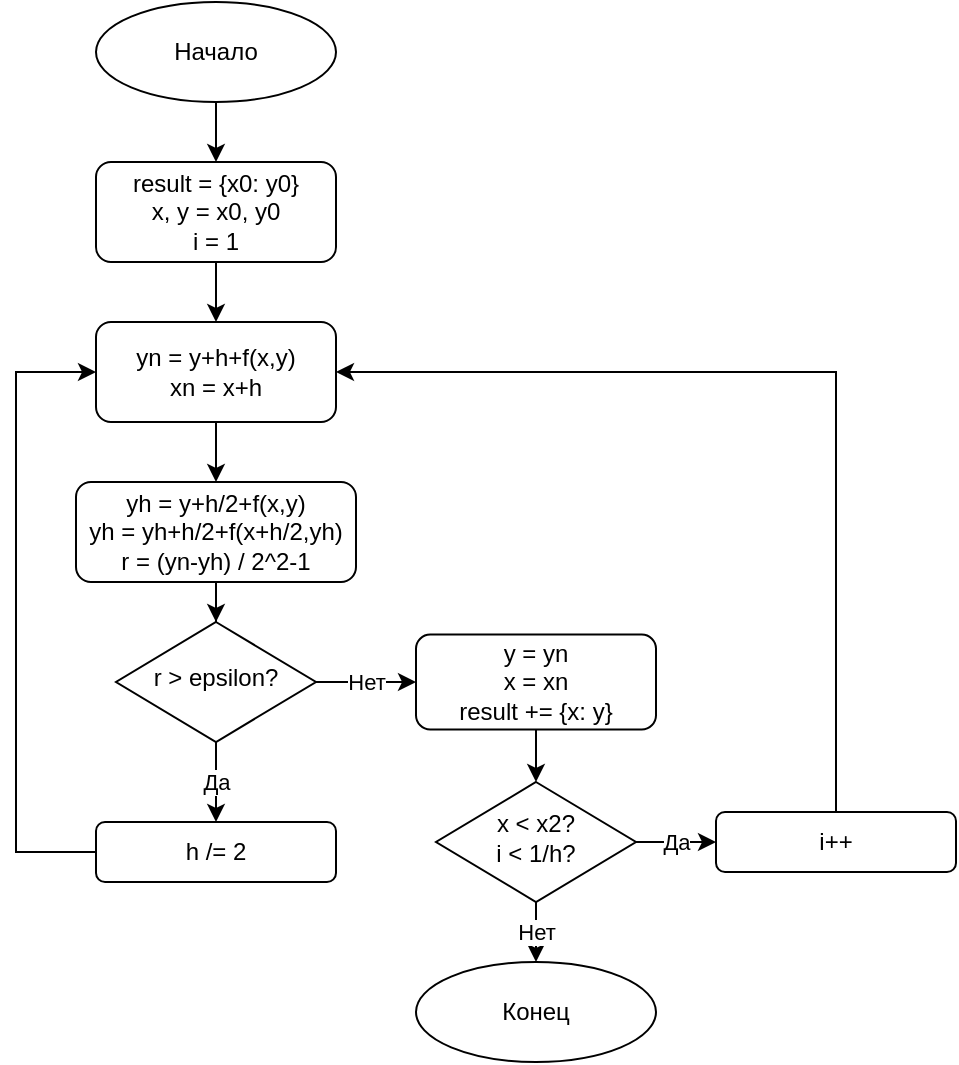 <mxfile version="24.4.0" type="device">
  <diagram id="C5RBs43oDa-KdzZeNtuy" name="Page-1">
    <mxGraphModel dx="1098" dy="820" grid="1" gridSize="10" guides="1" tooltips="1" connect="1" arrows="1" fold="1" page="1" pageScale="1" pageWidth="827" pageHeight="1169" math="0" shadow="0">
      <root>
        <mxCell id="WIyWlLk6GJQsqaUBKTNV-0" />
        <mxCell id="WIyWlLk6GJQsqaUBKTNV-1" parent="WIyWlLk6GJQsqaUBKTNV-0" />
        <mxCell id="n4vD3fFOSPQbCt1qds4k-6" style="edgeStyle=orthogonalEdgeStyle;rounded=0;orthogonalLoop=1;jettySize=auto;html=1;entryX=0.5;entryY=0;entryDx=0;entryDy=0;" edge="1" parent="WIyWlLk6GJQsqaUBKTNV-1" source="WIyWlLk6GJQsqaUBKTNV-3" target="n4vD3fFOSPQbCt1qds4k-1">
          <mxGeometry relative="1" as="geometry" />
        </mxCell>
        <mxCell id="WIyWlLk6GJQsqaUBKTNV-3" value="result = {x0: y0}&lt;div&gt;x, y = x0, y0&lt;/div&gt;&lt;div&gt;i = 1&lt;/div&gt;" style="rounded=1;whiteSpace=wrap;html=1;fontSize=12;glass=0;strokeWidth=1;shadow=0;" parent="WIyWlLk6GJQsqaUBKTNV-1" vertex="1">
          <mxGeometry x="150" y="130" width="120" height="50" as="geometry" />
        </mxCell>
        <mxCell id="n4vD3fFOSPQbCt1qds4k-9" value="Да" style="edgeStyle=orthogonalEdgeStyle;rounded=0;orthogonalLoop=1;jettySize=auto;html=1;entryX=0.5;entryY=0;entryDx=0;entryDy=0;" edge="1" parent="WIyWlLk6GJQsqaUBKTNV-1" source="WIyWlLk6GJQsqaUBKTNV-6" target="n4vD3fFOSPQbCt1qds4k-4">
          <mxGeometry relative="1" as="geometry" />
        </mxCell>
        <mxCell id="n4vD3fFOSPQbCt1qds4k-12" value="Нет" style="edgeStyle=orthogonalEdgeStyle;rounded=0;orthogonalLoop=1;jettySize=auto;html=1;entryX=0;entryY=0.5;entryDx=0;entryDy=0;" edge="1" parent="WIyWlLk6GJQsqaUBKTNV-1" source="WIyWlLk6GJQsqaUBKTNV-6" target="n4vD3fFOSPQbCt1qds4k-11">
          <mxGeometry relative="1" as="geometry" />
        </mxCell>
        <mxCell id="WIyWlLk6GJQsqaUBKTNV-6" value="r &amp;gt; epsilon?" style="rhombus;whiteSpace=wrap;html=1;shadow=0;fontFamily=Helvetica;fontSize=12;align=center;strokeWidth=1;spacing=6;spacingTop=-4;" parent="WIyWlLk6GJQsqaUBKTNV-1" vertex="1">
          <mxGeometry x="160" y="360" width="100" height="60" as="geometry" />
        </mxCell>
        <mxCell id="n4vD3fFOSPQbCt1qds4k-5" style="edgeStyle=orthogonalEdgeStyle;rounded=0;orthogonalLoop=1;jettySize=auto;html=1;entryX=0.5;entryY=0;entryDx=0;entryDy=0;" edge="1" parent="WIyWlLk6GJQsqaUBKTNV-1" source="n4vD3fFOSPQbCt1qds4k-0" target="WIyWlLk6GJQsqaUBKTNV-3">
          <mxGeometry relative="1" as="geometry" />
        </mxCell>
        <mxCell id="n4vD3fFOSPQbCt1qds4k-0" value="Начало" style="ellipse;whiteSpace=wrap;html=1;" vertex="1" parent="WIyWlLk6GJQsqaUBKTNV-1">
          <mxGeometry x="150" y="50" width="120" height="50" as="geometry" />
        </mxCell>
        <mxCell id="n4vD3fFOSPQbCt1qds4k-7" style="edgeStyle=orthogonalEdgeStyle;rounded=0;orthogonalLoop=1;jettySize=auto;html=1;entryX=0.5;entryY=0;entryDx=0;entryDy=0;" edge="1" parent="WIyWlLk6GJQsqaUBKTNV-1" source="n4vD3fFOSPQbCt1qds4k-1" target="n4vD3fFOSPQbCt1qds4k-2">
          <mxGeometry relative="1" as="geometry" />
        </mxCell>
        <mxCell id="n4vD3fFOSPQbCt1qds4k-1" value="yn = y+h+f(x,y)&lt;div&gt;xn = x+h&lt;/div&gt;" style="rounded=1;whiteSpace=wrap;html=1;fontSize=12;glass=0;strokeWidth=1;shadow=0;" vertex="1" parent="WIyWlLk6GJQsqaUBKTNV-1">
          <mxGeometry x="150" y="210" width="120" height="50" as="geometry" />
        </mxCell>
        <mxCell id="n4vD3fFOSPQbCt1qds4k-8" style="edgeStyle=orthogonalEdgeStyle;rounded=0;orthogonalLoop=1;jettySize=auto;html=1;entryX=0.5;entryY=0;entryDx=0;entryDy=0;" edge="1" parent="WIyWlLk6GJQsqaUBKTNV-1" source="n4vD3fFOSPQbCt1qds4k-2" target="WIyWlLk6GJQsqaUBKTNV-6">
          <mxGeometry relative="1" as="geometry" />
        </mxCell>
        <mxCell id="n4vD3fFOSPQbCt1qds4k-2" value="yh = y+h/2+f(x,y)&lt;div&gt;yh = yh+h/2+f(x+h/2,yh)&lt;/div&gt;&lt;div&gt;r = (yn-yh) / 2^2-1&lt;/div&gt;" style="rounded=1;whiteSpace=wrap;html=1;fontSize=12;glass=0;strokeWidth=1;shadow=0;" vertex="1" parent="WIyWlLk6GJQsqaUBKTNV-1">
          <mxGeometry x="140" y="290" width="140" height="50" as="geometry" />
        </mxCell>
        <mxCell id="n4vD3fFOSPQbCt1qds4k-10" style="edgeStyle=orthogonalEdgeStyle;rounded=0;orthogonalLoop=1;jettySize=auto;html=1;entryX=0;entryY=0.5;entryDx=0;entryDy=0;" edge="1" parent="WIyWlLk6GJQsqaUBKTNV-1" source="n4vD3fFOSPQbCt1qds4k-4" target="n4vD3fFOSPQbCt1qds4k-1">
          <mxGeometry relative="1" as="geometry">
            <Array as="points">
              <mxPoint x="110" y="475" />
              <mxPoint x="110" y="235" />
            </Array>
          </mxGeometry>
        </mxCell>
        <mxCell id="n4vD3fFOSPQbCt1qds4k-4" value="h /= 2" style="rounded=1;whiteSpace=wrap;html=1;fontSize=12;glass=0;strokeWidth=1;shadow=0;" vertex="1" parent="WIyWlLk6GJQsqaUBKTNV-1">
          <mxGeometry x="150" y="460" width="120" height="30" as="geometry" />
        </mxCell>
        <mxCell id="n4vD3fFOSPQbCt1qds4k-14" style="edgeStyle=orthogonalEdgeStyle;rounded=0;orthogonalLoop=1;jettySize=auto;html=1;entryX=0.5;entryY=0;entryDx=0;entryDy=0;" edge="1" parent="WIyWlLk6GJQsqaUBKTNV-1" source="n4vD3fFOSPQbCt1qds4k-11" target="n4vD3fFOSPQbCt1qds4k-13">
          <mxGeometry relative="1" as="geometry" />
        </mxCell>
        <mxCell id="n4vD3fFOSPQbCt1qds4k-11" value="y = yn&lt;div&gt;x = xn&lt;/div&gt;&lt;div&gt;result += {x: y}&lt;/div&gt;" style="rounded=1;whiteSpace=wrap;html=1;fontSize=12;glass=0;strokeWidth=1;shadow=0;" vertex="1" parent="WIyWlLk6GJQsqaUBKTNV-1">
          <mxGeometry x="310" y="366.25" width="120" height="47.5" as="geometry" />
        </mxCell>
        <mxCell id="n4vD3fFOSPQbCt1qds4k-17" value="Да" style="edgeStyle=orthogonalEdgeStyle;rounded=0;orthogonalLoop=1;jettySize=auto;html=1;" edge="1" parent="WIyWlLk6GJQsqaUBKTNV-1" source="n4vD3fFOSPQbCt1qds4k-13" target="n4vD3fFOSPQbCt1qds4k-16">
          <mxGeometry relative="1" as="geometry" />
        </mxCell>
        <mxCell id="n4vD3fFOSPQbCt1qds4k-20" value="Нет" style="edgeStyle=orthogonalEdgeStyle;rounded=0;orthogonalLoop=1;jettySize=auto;html=1;entryX=0.5;entryY=0;entryDx=0;entryDy=0;" edge="1" parent="WIyWlLk6GJQsqaUBKTNV-1" source="n4vD3fFOSPQbCt1qds4k-13" target="n4vD3fFOSPQbCt1qds4k-19">
          <mxGeometry relative="1" as="geometry" />
        </mxCell>
        <mxCell id="n4vD3fFOSPQbCt1qds4k-13" value="x &amp;lt; x2?&lt;div&gt;i &amp;lt; 1/h?&lt;/div&gt;" style="rhombus;whiteSpace=wrap;html=1;shadow=0;fontFamily=Helvetica;fontSize=12;align=center;strokeWidth=1;spacing=6;spacingTop=-4;" vertex="1" parent="WIyWlLk6GJQsqaUBKTNV-1">
          <mxGeometry x="320" y="440" width="100" height="60" as="geometry" />
        </mxCell>
        <mxCell id="n4vD3fFOSPQbCt1qds4k-18" style="edgeStyle=orthogonalEdgeStyle;rounded=0;orthogonalLoop=1;jettySize=auto;html=1;entryX=1;entryY=0.5;entryDx=0;entryDy=0;" edge="1" parent="WIyWlLk6GJQsqaUBKTNV-1" source="n4vD3fFOSPQbCt1qds4k-16" target="n4vD3fFOSPQbCt1qds4k-1">
          <mxGeometry relative="1" as="geometry">
            <Array as="points">
              <mxPoint x="520" y="235" />
            </Array>
          </mxGeometry>
        </mxCell>
        <mxCell id="n4vD3fFOSPQbCt1qds4k-16" value="i++" style="rounded=1;whiteSpace=wrap;html=1;fontSize=12;glass=0;strokeWidth=1;shadow=0;" vertex="1" parent="WIyWlLk6GJQsqaUBKTNV-1">
          <mxGeometry x="460" y="455" width="120" height="30" as="geometry" />
        </mxCell>
        <mxCell id="n4vD3fFOSPQbCt1qds4k-19" value="Конец" style="ellipse;whiteSpace=wrap;html=1;" vertex="1" parent="WIyWlLk6GJQsqaUBKTNV-1">
          <mxGeometry x="310" y="530" width="120" height="50" as="geometry" />
        </mxCell>
      </root>
    </mxGraphModel>
  </diagram>
</mxfile>

